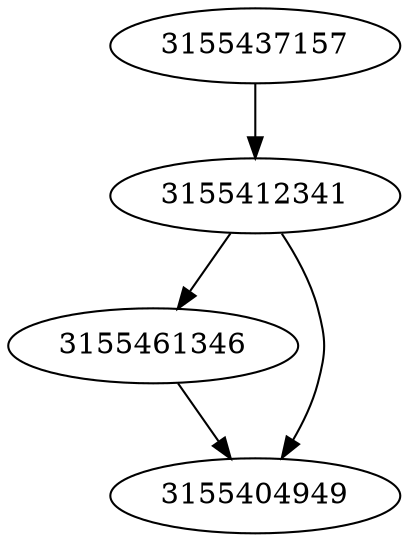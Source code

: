 strict digraph  {
3155461346;
3155412341;
3155437157;
3155404949;
3155461346 -> 3155404949;
3155412341 -> 3155404949;
3155412341 -> 3155461346;
3155437157 -> 3155412341;
}
